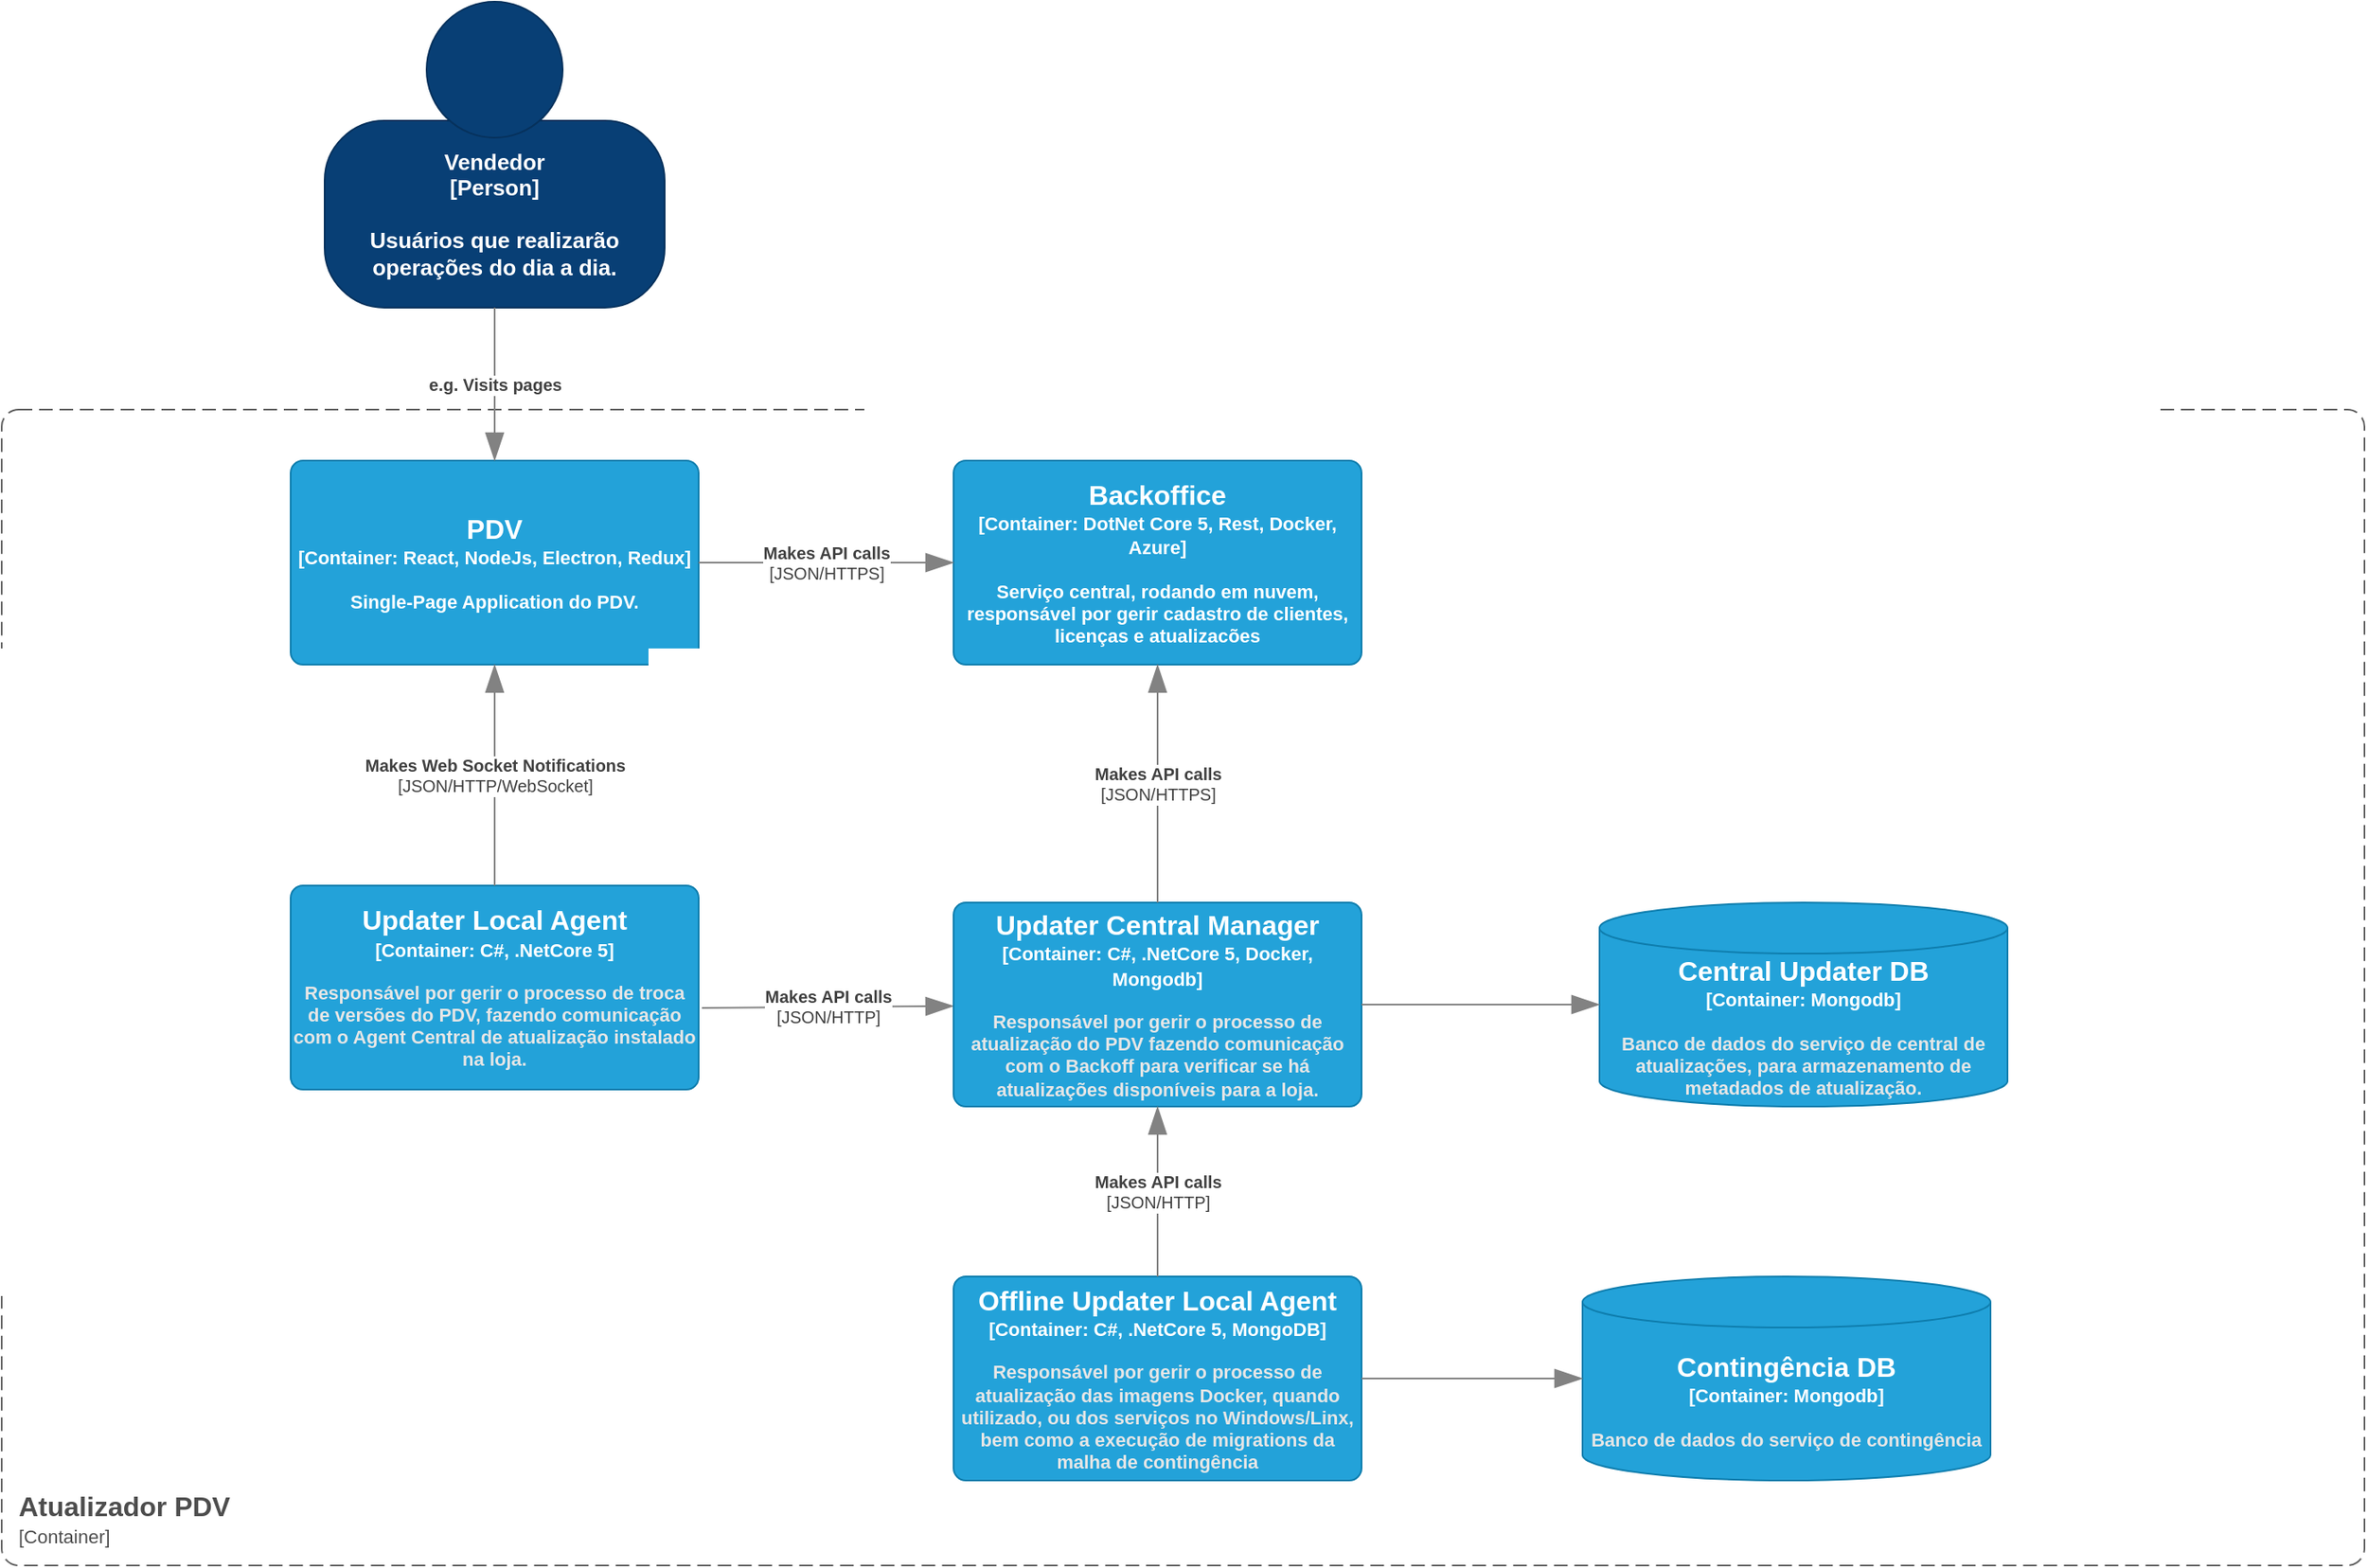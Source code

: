 <mxfile version="14.8.1" type="github">
  <diagram id="Ra6DSvLFJcMObKfpcnIU" name="Page-1">
    <mxGraphModel dx="1358" dy="2474" grid="1" gridSize="10" guides="1" tooltips="1" connect="1" arrows="1" fold="1" page="1" pageScale="1" pageWidth="1200" pageHeight="1920" math="0" shadow="0">
      <root>
        <mxCell id="0" />
        <mxCell id="1" parent="0" />
        <object label="&lt;font style=&quot;font-size: 13px;&quot;&gt;&lt;span style=&quot;font-size: 13px;&quot;&gt;%A_NAME%&lt;/span&gt;&lt;/font&gt;&lt;br style=&quot;font-size: 13px;&quot;&gt;&lt;div style=&quot;font-size: 13px;&quot;&gt;&lt;font style=&quot;font-size: 13px;&quot;&gt;[Person]&lt;/font&gt;&lt;/div&gt;&lt;div style=&quot;font-size: 13px;&quot;&gt;&lt;br style=&quot;font-size: 13px;&quot;&gt;&lt;/div&gt;&lt;div style=&quot;font-size: 13px;&quot;&gt;&lt;font style=&quot;font-size: 13px;&quot;&gt;%B_DESCRIPTION%&lt;/font&gt;&lt;/div&gt;" A_NAME="Vendedor" B_DESCRIPTION="Usuários que realizarão operações do dia a dia." placeholders="1" id="KcmYJF3Uc0OTwMoQ4MOy-2">
          <mxCell style="shape=stencil(tZTRUsMgEEW/hsdmCNimr06s/4Fka3aSQAZwWv16STYZRaXjaDuTl3sXTu6SJUzWvlUjMMGNGoDJBybEoDRCJ3fbjb7bjOC8NdGNS1qql3tO+kRa8EUrP4IOZB7xDA3ZPjjbwQmbsADQtOAwTFV5YPw+rpkeWWtrTCSgNT6pfKpHmEIT9/IzwXixpde8LppUzI0DBHBLZnKZePw9OMUW1bXA5a3AvBDpWZTXI98MXP2DLOvo5IZG1k9Kd8/OvpjmxzxzxU0Tm/nmVWbO13tQrnPvtMe35fZIcfkUjtj3dCNyDWVix63WwYV+oO9x9PDRze7LCCfd7NNmVvn32N/SzS79XmbjHQ==);whiteSpace=wrap;html=1;arcSize=30;allowArrows=0;rotatable=0;spacingTop=70;aspect=fixed;editable=1;metaEdit=1;resizable=0;strokeColor=#06315C;fillColor=#083F75;recursiveResize=0;expand=0;fontStyle=1;fontSize=13;fontColor=#FFFFFF;rounded=1;" parent="1" vertex="1">
            <mxGeometry x="340" y="-100" width="200" height="180" as="geometry" />
          </mxCell>
        </object>
        <object label="&lt;div style=&quot;font-size: 16px&quot; align=&quot;left&quot;&gt;&lt;font style=&quot;font-size: 16px&quot; color=&quot;#4D4D4D&quot;&gt;&lt;b&gt;%A_NAME%&lt;br&gt;&lt;/b&gt;&lt;/font&gt;&lt;/div&gt;&lt;div align=&quot;left&quot;&gt;&lt;font style=&quot;font-size: 11px&quot; color=&quot;#4D4D4D&quot;&gt;[Container]&lt;/font&gt;&lt;/div&gt;" placeholders="1" A_NAME="Atualizador PDV" id="KcmYJF3Uc0OTwMoQ4MOy-3">
          <mxCell style="whiteSpace=wrap;html=1;dashed=1;arcSize=20;fillColor=none;strokeColor=#666666;fontColor=#333333;labelBackgroundColor=none;align=left;verticalAlign=bottom;labelBorderColor=none;spacingTop=0;spacing=10;dashPattern=8 4;metaEdit=1;rotatable=0;perimeter=rectanglePerimeter;noLabel=0;labelPadding=0;allowArrows=0;connectable=0;expand=0;recursiveResize=0;editable=1;pointerEvents=0;absoluteArcSize=1;rounded=1;" parent="1" vertex="1">
            <mxGeometry x="150" y="140" width="1390" height="680" as="geometry" />
          </mxCell>
        </object>
        <object label="&lt;font style=&quot;font-size: 16px&quot;&gt;&lt;span&gt;&lt;font style=&quot;font-size: 16px&quot;&gt;&lt;span&gt;%A_NAME%&lt;/span&gt;&lt;/font&gt;&lt;/span&gt;&lt;/font&gt;&lt;br&gt;&lt;div&gt;&lt;font style=&quot;font-size: 11px&quot;&gt;[Container: %B_TECHNOLOGY%]&lt;/font&gt;&lt;/div&gt;&lt;div style=&quot;font-size: 10px&quot;&gt;&lt;br&gt;&lt;/div&gt;&lt;div style=&quot;font-size: 11px&quot;&gt;&lt;font&gt;%C_DESCRIPTION%&lt;/font&gt;&lt;/div&gt;" placeholders="1" A_NAME="PDV" C_DESCRIPTION="Single-Page Application do PDV." B_TECHNOLOGY="React, NodeJs, Electron, Redux" id="KcmYJF3Uc0OTwMoQ4MOy-4">
          <mxCell style="whiteSpace=wrap;html=1;arcSize=6;metaEdit=1;points=[[0.25,0,0],[0.5,0,0],[0.75,0,0],[1,0.25,0],[1,0.5,0],[1,0.75,0],[0.75,1,0],[0.5,1,0],[0.25,1,0],[0,0.75,0],[0,0.5,0],[0,0.25,0]];resizable=0;editable=1;movableLabel=0;allowArrows=0;rotatable=0;autosize=0;fillColor=#23A2D9;strokeColor=#0E7DAD;expand=0;recursiveResize=0;labelBackgroundColor=none;labelBorderColor=none;fontStyle=1;fontColor=#FFFFFF;rounded=1;" parent="1" vertex="1">
            <mxGeometry x="320" y="170" width="240" height="120" as="geometry" />
          </mxCell>
        </object>
        <object label="&lt;font style=&quot;font-size: 16px&quot;&gt;&lt;span&gt;&lt;font style=&quot;font-size: 16px&quot;&gt;&lt;span&gt;%A_NAME%&lt;/span&gt;&lt;/font&gt;&lt;/span&gt;&lt;/font&gt;&lt;br&gt;&lt;div&gt;&lt;font style=&quot;font-size: 11px&quot;&gt;[Container: %B_TECHNOLOGY%]&lt;/font&gt;&lt;/div&gt;&lt;div style=&quot;font-size: 10px&quot;&gt;&lt;br&gt;&lt;/div&gt;&lt;div style=&quot;font-size: 11px&quot;&gt;&lt;font color=&quot;#E6E6E6&quot;&gt;%C_DESCRIPTION%&lt;/font&gt;&lt;/div&gt;" placeholders="1" A_NAME="Updater Local Agent" C_DESCRIPTION="Responsável por gerir o processo de troca de versões do PDV, fazendo comunicação com o Agent Central de atualização instalado na loja." B_TECHNOLOGY="C#, .NetCore 5" id="KcmYJF3Uc0OTwMoQ4MOy-5">
          <mxCell style="whiteSpace=wrap;html=1;fontColor=#ffffff;arcSize=6;metaEdit=1;points=[[0.25,0,0],[0.5,0,0],[0.75,0,0],[1,0.25,0],[1,0.5,0],[1,0.75,0],[0.75,1,0],[0.5,1,0],[0.25,1,0],[0,0.75,0],[0,0.5,0],[0,0.25,0]];resizable=0;editable=1;movableLabel=0;allowArrows=0;rotatable=0;autosize=0;fillColor=#23A2D9;strokeColor=#0E7DAD;expand=0;recursiveResize=0;fontStyle=1;rounded=1;" parent="1" vertex="1">
            <mxGeometry x="320" y="420" width="240" height="120" as="geometry" />
          </mxCell>
        </object>
        <object label="&lt;div&gt;&lt;b&gt;%A_DESCRIPTION%&lt;/b&gt;&lt;br&gt;&lt;/div&gt;&lt;div&gt;[%B_TECHNOLOGY%]&lt;/div&gt;" placeholders="1" A_DESCRIPTION="Makes API calls" B_TECHNOLOGY="JSON/HTTP" id="KcmYJF3Uc0OTwMoQ4MOy-8">
          <mxCell style="endArrow=blockThin;html=1;fontSize=10;fontColor=#404040;strokeWidth=1;endFill=1;strokeColor=#828282;elbow=vertical;metaEdit=1;endSize=14;startSize=14;jumpStyle=arc;jumpSize=16;exitX=1.008;exitY=0.6;exitDx=0;exitDy=0;exitPerimeter=0;" parent="1" source="KcmYJF3Uc0OTwMoQ4MOy-5" target="KcmYJF3Uc0OTwMoQ4MOy-9" edge="1">
            <mxGeometry width="50" height="50" relative="1" as="geometry">
              <mxPoint x="430" y="420" as="sourcePoint" />
              <mxPoint x="670" y="420" as="targetPoint" />
            </mxGeometry>
          </mxCell>
        </object>
        <object label="&lt;font style=&quot;font-size: 16px&quot;&gt;&lt;span&gt;&lt;font style=&quot;font-size: 16px&quot;&gt;&lt;span&gt;%A_NAME%&lt;/span&gt;&lt;/font&gt;&lt;/span&gt;&lt;/font&gt;&lt;br&gt;&lt;div&gt;&lt;font style=&quot;font-size: 11px&quot;&gt;[Container: %B_TECHNOLOGY%]&lt;/font&gt;&lt;/div&gt;&lt;div style=&quot;font-size: 10px&quot;&gt;&lt;br&gt;&lt;/div&gt;&lt;div style=&quot;font-size: 11px&quot;&gt;&lt;font color=&quot;#E6E6E6&quot;&gt;%C_DESCRIPTION%&lt;/font&gt;&lt;/div&gt;" placeholders="1" A_NAME="Updater Central Manager" C_DESCRIPTION="Responsável por gerir o processo de atualização do PDV fazendo comunicação com o Backoff para verificar se há atualizações disponíveis para a loja." B_TECHNOLOGY="C#, .NetCore 5, Docker, Mongodb" id="KcmYJF3Uc0OTwMoQ4MOy-9">
          <mxCell style="whiteSpace=wrap;html=1;fontColor=#ffffff;arcSize=6;metaEdit=1;points=[[0.25,0,0],[0.5,0,0],[0.75,0,0],[1,0.25,0],[1,0.5,0],[1,0.75,0],[0.75,1,0],[0.5,1,0],[0.25,1,0],[0,0.75,0],[0,0.5,0],[0,0.25,0]];resizable=0;editable=1;movableLabel=0;allowArrows=0;rotatable=0;autosize=0;fillColor=#23A2D9;strokeColor=#0E7DAD;expand=0;recursiveResize=0;fontStyle=1;rounded=1;" parent="1" vertex="1">
            <mxGeometry x="710" y="430" width="240" height="120" as="geometry" />
          </mxCell>
        </object>
        <object label="&lt;div&gt;&lt;b&gt;%A_DESCRIPTION%&lt;/b&gt;&lt;br&gt;&lt;/div&gt;&lt;div&gt;[%B_TECHNOLOGY%]&lt;/div&gt;" placeholders="1" A_DESCRIPTION="Makes Web Socket Notifications" B_TECHNOLOGY="JSON/HTTP/WebSocket" id="KcmYJF3Uc0OTwMoQ4MOy-10">
          <mxCell style="endArrow=blockThin;html=1;fontSize=10;fontColor=#404040;strokeWidth=1;endFill=1;strokeColor=#828282;elbow=vertical;metaEdit=1;endSize=14;startSize=14;jumpStyle=arc;jumpSize=16;exitX=0.5;exitY=0;exitDx=0;exitDy=0;exitPerimeter=0;entryX=0.5;entryY=1;entryDx=0;entryDy=0;entryPerimeter=0;" parent="1" source="KcmYJF3Uc0OTwMoQ4MOy-5" target="KcmYJF3Uc0OTwMoQ4MOy-4" edge="1">
            <mxGeometry width="50" height="50" relative="1" as="geometry">
              <mxPoint x="270" y="320" as="sourcePoint" />
              <mxPoint x="510" y="320" as="targetPoint" />
            </mxGeometry>
          </mxCell>
        </object>
        <object label="&lt;div&gt;&lt;b&gt;%A_DESCRIPTION%&lt;/b&gt;&lt;br&gt;&lt;/div&gt;" placeholders="1" A_DESCRIPTION="e.g. Visits pages" id="KcmYJF3Uc0OTwMoQ4MOy-12">
          <mxCell style="endArrow=blockThin;html=1;fontSize=10;fontColor=#404040;strokeWidth=1;endFill=1;strokeColor=#828282;elbow=vertical;metaEdit=1;backgroundOutline=0;editable=1;endSize=14;startSize=14;jumpStyle=arc;jumpSize=16;fontFamily=Helvetica;exitX=0.5;exitY=1;exitDx=0;exitDy=0;entryX=0.5;entryY=0;entryDx=0;entryDy=0;entryPerimeter=0;" parent="1" source="KcmYJF3Uc0OTwMoQ4MOy-2" target="KcmYJF3Uc0OTwMoQ4MOy-4" edge="1">
            <mxGeometry width="50" height="50" relative="1" as="geometry">
              <mxPoint x="710" y="90" as="sourcePoint" />
              <mxPoint x="950" y="90" as="targetPoint" />
            </mxGeometry>
          </mxCell>
        </object>
        <object label="&lt;font style=&quot;font-size: 16px&quot;&gt;&lt;span&gt;&lt;font style=&quot;font-size: 16px&quot;&gt;&lt;span&gt;%A_NAME%&lt;/span&gt;&lt;/font&gt;&lt;/span&gt;&lt;/font&gt;&lt;br&gt;&lt;div&gt;&lt;font style=&quot;font-size: 11px&quot;&gt;[Container: %B_TECHNOLOGY%]&lt;/font&gt;&lt;/div&gt;&lt;div style=&quot;font-size: 10px&quot;&gt;&lt;br&gt;&lt;/div&gt;&lt;div style=&quot;font-size: 11px&quot;&gt;&lt;font&gt;%C_DESCRIPTION%&lt;/font&gt;&lt;/div&gt;" placeholders="1" A_NAME="Backoffice" C_DESCRIPTION="Serviço central, rodando em nuvem, responsável por gerir cadastro de clientes, licenças e atualizacões" B_TECHNOLOGY="DotNet Core 5, Rest, Docker, Azure" id="KcmYJF3Uc0OTwMoQ4MOy-13">
          <mxCell style="whiteSpace=wrap;html=1;arcSize=6;metaEdit=1;points=[[0.25,0,0],[0.5,0,0],[0.75,0,0],[1,0.25,0],[1,0.5,0],[1,0.75,0],[0.75,1,0],[0.5,1,0],[0.25,1,0],[0,0.75,0],[0,0.5,0],[0,0.25,0]];resizable=0;editable=1;movableLabel=0;allowArrows=0;rotatable=0;autosize=0;fillColor=#23A2D9;strokeColor=#0E7DAD;expand=0;recursiveResize=0;align=center;fontStyle=1;fontColor=#FFFFFF;rounded=1;" parent="1" vertex="1">
            <mxGeometry x="710" y="170" width="240" height="120" as="geometry" />
          </mxCell>
        </object>
        <object label="&lt;div&gt;&lt;b&gt;%A_DESCRIPTION%&lt;/b&gt;&lt;br&gt;&lt;/div&gt;&lt;div&gt;[%B_TECHNOLOGY%]&lt;/div&gt;" placeholders="1" A_DESCRIPTION="Makes API calls" B_TECHNOLOGY="JSON/HTTPS" id="KcmYJF3Uc0OTwMoQ4MOy-15">
          <mxCell style="endArrow=blockThin;html=1;fontSize=10;fontColor=#404040;strokeWidth=1;endFill=1;strokeColor=#828282;elbow=vertical;metaEdit=1;endSize=14;startSize=14;jumpStyle=arc;jumpSize=16;exitX=1;exitY=0.5;exitDx=0;exitDy=0;exitPerimeter=0;entryX=0;entryY=0.5;entryDx=0;entryDy=0;entryPerimeter=0;" parent="1" source="KcmYJF3Uc0OTwMoQ4MOy-4" target="KcmYJF3Uc0OTwMoQ4MOy-13" edge="1">
            <mxGeometry width="50" height="50" relative="1" as="geometry">
              <mxPoint x="720" y="240" as="sourcePoint" />
              <mxPoint x="990" y="239.5" as="targetPoint" />
            </mxGeometry>
          </mxCell>
        </object>
        <object label="&lt;div&gt;&lt;b&gt;%A_DESCRIPTION%&lt;/b&gt;&lt;br&gt;&lt;/div&gt;&lt;div&gt;[%B_TECHNOLOGY%]&lt;/div&gt;" placeholders="1" A_DESCRIPTION="Makes API calls" B_TECHNOLOGY="JSON/HTTPS" id="KcmYJF3Uc0OTwMoQ4MOy-16">
          <mxCell style="endArrow=blockThin;html=1;fontSize=10;fontColor=#404040;strokeWidth=1;endFill=1;strokeColor=#828282;elbow=vertical;metaEdit=1;endSize=14;startSize=14;jumpStyle=arc;jumpSize=16;exitX=0.5;exitY=0;exitDx=0;exitDy=0;exitPerimeter=0;entryX=0.5;entryY=1;entryDx=0;entryDy=0;entryPerimeter=0;" parent="1" source="KcmYJF3Uc0OTwMoQ4MOy-9" target="KcmYJF3Uc0OTwMoQ4MOy-13" edge="1">
            <mxGeometry width="50" height="50" relative="1" as="geometry">
              <mxPoint x="860" y="390" as="sourcePoint" />
              <mxPoint x="1060" y="390" as="targetPoint" />
            </mxGeometry>
          </mxCell>
        </object>
        <object label="&lt;font style=&quot;font-size: 16px&quot;&gt;&lt;span&gt;&lt;font style=&quot;font-size: 16px&quot;&gt;&lt;span&gt;%A_NAME%&lt;/span&gt;&lt;/font&gt;&lt;/span&gt;&lt;/font&gt;&lt;br&gt;&lt;div&gt;&lt;font style=&quot;font-size: 11px&quot;&gt;[Container: %B_TECHNOLOGY%]&lt;/font&gt;&lt;/div&gt;&lt;div style=&quot;font-size: 10px&quot;&gt;&lt;br&gt;&lt;/div&gt;&lt;div style=&quot;font-size: 11px&quot;&gt;&lt;font color=&quot;#E6E6E6&quot;&gt;%C_DESCRIPTION%&lt;/font&gt;&lt;/div&gt;" placeholders="1" A_NAME="Offline Updater Local Agent" C_DESCRIPTION="Responsável por gerir o processo de atualização das imagens Docker, quando utilizado, ou dos serviços no Windows/Linx, bem como a execução de migrations da malha de contingência" B_TECHNOLOGY="C#, .NetCore 5, MongoDB" id="1vHx0X96SqIEpwtabKhv-1">
          <mxCell style="whiteSpace=wrap;html=1;fontColor=#ffffff;arcSize=6;metaEdit=1;points=[[0.25,0,0],[0.5,0,0],[0.75,0,0],[1,0.25,0],[1,0.5,0],[1,0.75,0],[0.75,1,0],[0.5,1,0],[0.25,1,0],[0,0.75,0],[0,0.5,0],[0,0.25,0]];resizable=0;editable=1;movableLabel=0;allowArrows=0;rotatable=0;autosize=0;fillColor=#23A2D9;strokeColor=#0E7DAD;expand=0;recursiveResize=0;fontStyle=1;rounded=1;" vertex="1" parent="1">
            <mxGeometry x="710" y="650" width="240" height="120" as="geometry" />
          </mxCell>
        </object>
        <object label="&lt;div&gt;&lt;b&gt;%A_DESCRIPTION%&lt;/b&gt;&lt;br&gt;&lt;/div&gt;&lt;div&gt;[%B_TECHNOLOGY%]&lt;/div&gt;" placeholders="1" A_DESCRIPTION="Makes API calls" B_TECHNOLOGY="JSON/HTTP" id="1vHx0X96SqIEpwtabKhv-2">
          <mxCell style="endArrow=blockThin;html=1;fontSize=10;fontColor=#404040;strokeWidth=1;endFill=1;strokeColor=#828282;elbow=vertical;metaEdit=1;endSize=14;startSize=14;jumpStyle=arc;jumpSize=16;exitX=0.5;exitY=0;exitDx=0;exitDy=0;exitPerimeter=0;entryX=0.5;entryY=1;entryDx=0;entryDy=0;entryPerimeter=0;" edge="1" parent="1" source="1vHx0X96SqIEpwtabKhv-1" target="KcmYJF3Uc0OTwMoQ4MOy-9">
            <mxGeometry width="50" height="50" relative="1" as="geometry">
              <mxPoint x="830" y="601.1" as="sourcePoint" />
              <mxPoint x="840" y="560" as="targetPoint" />
            </mxGeometry>
          </mxCell>
        </object>
        <object label="&lt;font style=&quot;font-size: 16px&quot;&gt;&lt;span&gt;&lt;font style=&quot;font-size: 16px&quot;&gt;&lt;span&gt;%A_NAME%&lt;/span&gt;&lt;/font&gt;&lt;/span&gt;&lt;/font&gt;&lt;br&gt;&lt;div&gt;&lt;font style=&quot;font-size: 11px&quot;&gt;[Container: %B_TECHNOLOGY%]&lt;/font&gt;&lt;/div&gt;&lt;div style=&quot;font-size: 10px&quot;&gt;&lt;br&gt;&lt;/div&gt;&lt;div style=&quot;font-size: 11px&quot;&gt;&lt;font color=&quot;#E6E6E6&quot;&gt;%C_DESCRIPTION%&lt;/font&gt;&lt;/div&gt;" A_NAME="Contingência DB" B_TECHNOLOGY="Mongodb" C_DESCRIPTION="Banco de dados do serviço de contingência" placeholders="1" id="1vHx0X96SqIEpwtabKhv-3">
          <mxCell style="shape=cylinder3;whiteSpace=wrap;html=1;boundedLbl=1;backgroundOutline=1;size=15;fontColor=#ffffff;arcSize=6;autosize=0;metaEdit=1;resizable=0;rotatable=0;allowArrows=0;fillColor=#23A2D9;strokeColor=#0E7DAD;spacingTop=0;recursiveResize=0;expand=0;fontStyle=1;rounded=1;" vertex="1" parent="1">
            <mxGeometry x="1080" y="650" width="240" height="120" as="geometry" />
          </mxCell>
        </object>
        <mxCell id="1vHx0X96SqIEpwtabKhv-4" value="" style="endArrow=blockThin;html=1;fontSize=10;fontColor=#404040;strokeColor=#828282;strokeWidth=1;endFill=1;endSize=14;startSize=14;jumpStyle=arc;jumpSize=16;exitX=1;exitY=0.5;exitDx=0;exitDy=0;exitPerimeter=0;" edge="1" parent="1" source="1vHx0X96SqIEpwtabKhv-1" target="1vHx0X96SqIEpwtabKhv-3">
          <mxGeometry width="50" height="50" relative="1" as="geometry">
            <mxPoint x="970" y="719.41" as="sourcePoint" />
            <mxPoint x="1210" y="719.41" as="targetPoint" />
          </mxGeometry>
        </mxCell>
        <object label="&lt;font style=&quot;font-size: 16px&quot;&gt;&lt;span&gt;&lt;font style=&quot;font-size: 16px&quot;&gt;&lt;span&gt;%A_NAME%&lt;/span&gt;&lt;/font&gt;&lt;/span&gt;&lt;/font&gt;&lt;br&gt;&lt;div&gt;&lt;font style=&quot;font-size: 11px&quot;&gt;[Container: %B_TECHNOLOGY%]&lt;/font&gt;&lt;/div&gt;&lt;div style=&quot;font-size: 10px&quot;&gt;&lt;br&gt;&lt;/div&gt;&lt;div style=&quot;font-size: 11px&quot;&gt;&lt;font color=&quot;#E6E6E6&quot;&gt;%C_DESCRIPTION%&lt;/font&gt;&lt;/div&gt;" A_NAME="Central Updater DB" B_TECHNOLOGY="Mongodb" C_DESCRIPTION="Banco de dados do serviço de central de atualizações, para armazenamento de metadados de atualização." placeholders="1" id="1vHx0X96SqIEpwtabKhv-6">
          <mxCell style="shape=cylinder3;whiteSpace=wrap;html=1;boundedLbl=1;backgroundOutline=1;size=15;fontColor=#ffffff;arcSize=6;autosize=0;metaEdit=1;resizable=0;rotatable=0;allowArrows=0;fillColor=#23A2D9;strokeColor=#0E7DAD;spacingTop=0;recursiveResize=0;expand=0;fontStyle=1;rounded=1;" vertex="1" parent="1">
            <mxGeometry x="1090" y="430" width="240" height="120" as="geometry" />
          </mxCell>
        </object>
        <mxCell id="1vHx0X96SqIEpwtabKhv-7" value="" style="endArrow=blockThin;html=1;fontSize=10;fontColor=#404040;strokeColor=#828282;strokeWidth=1;endFill=1;endSize=14;startSize=14;jumpStyle=arc;jumpSize=16;exitX=1;exitY=0.5;exitDx=0;exitDy=0;exitPerimeter=0;entryX=0;entryY=0.5;entryDx=0;entryDy=0;entryPerimeter=0;" edge="1" parent="1" source="KcmYJF3Uc0OTwMoQ4MOy-9" target="1vHx0X96SqIEpwtabKhv-6">
          <mxGeometry width="50" height="50" relative="1" as="geometry">
            <mxPoint x="1000" y="500" as="sourcePoint" />
            <mxPoint x="1300" y="500.41" as="targetPoint" />
          </mxGeometry>
        </mxCell>
      </root>
    </mxGraphModel>
  </diagram>
</mxfile>

